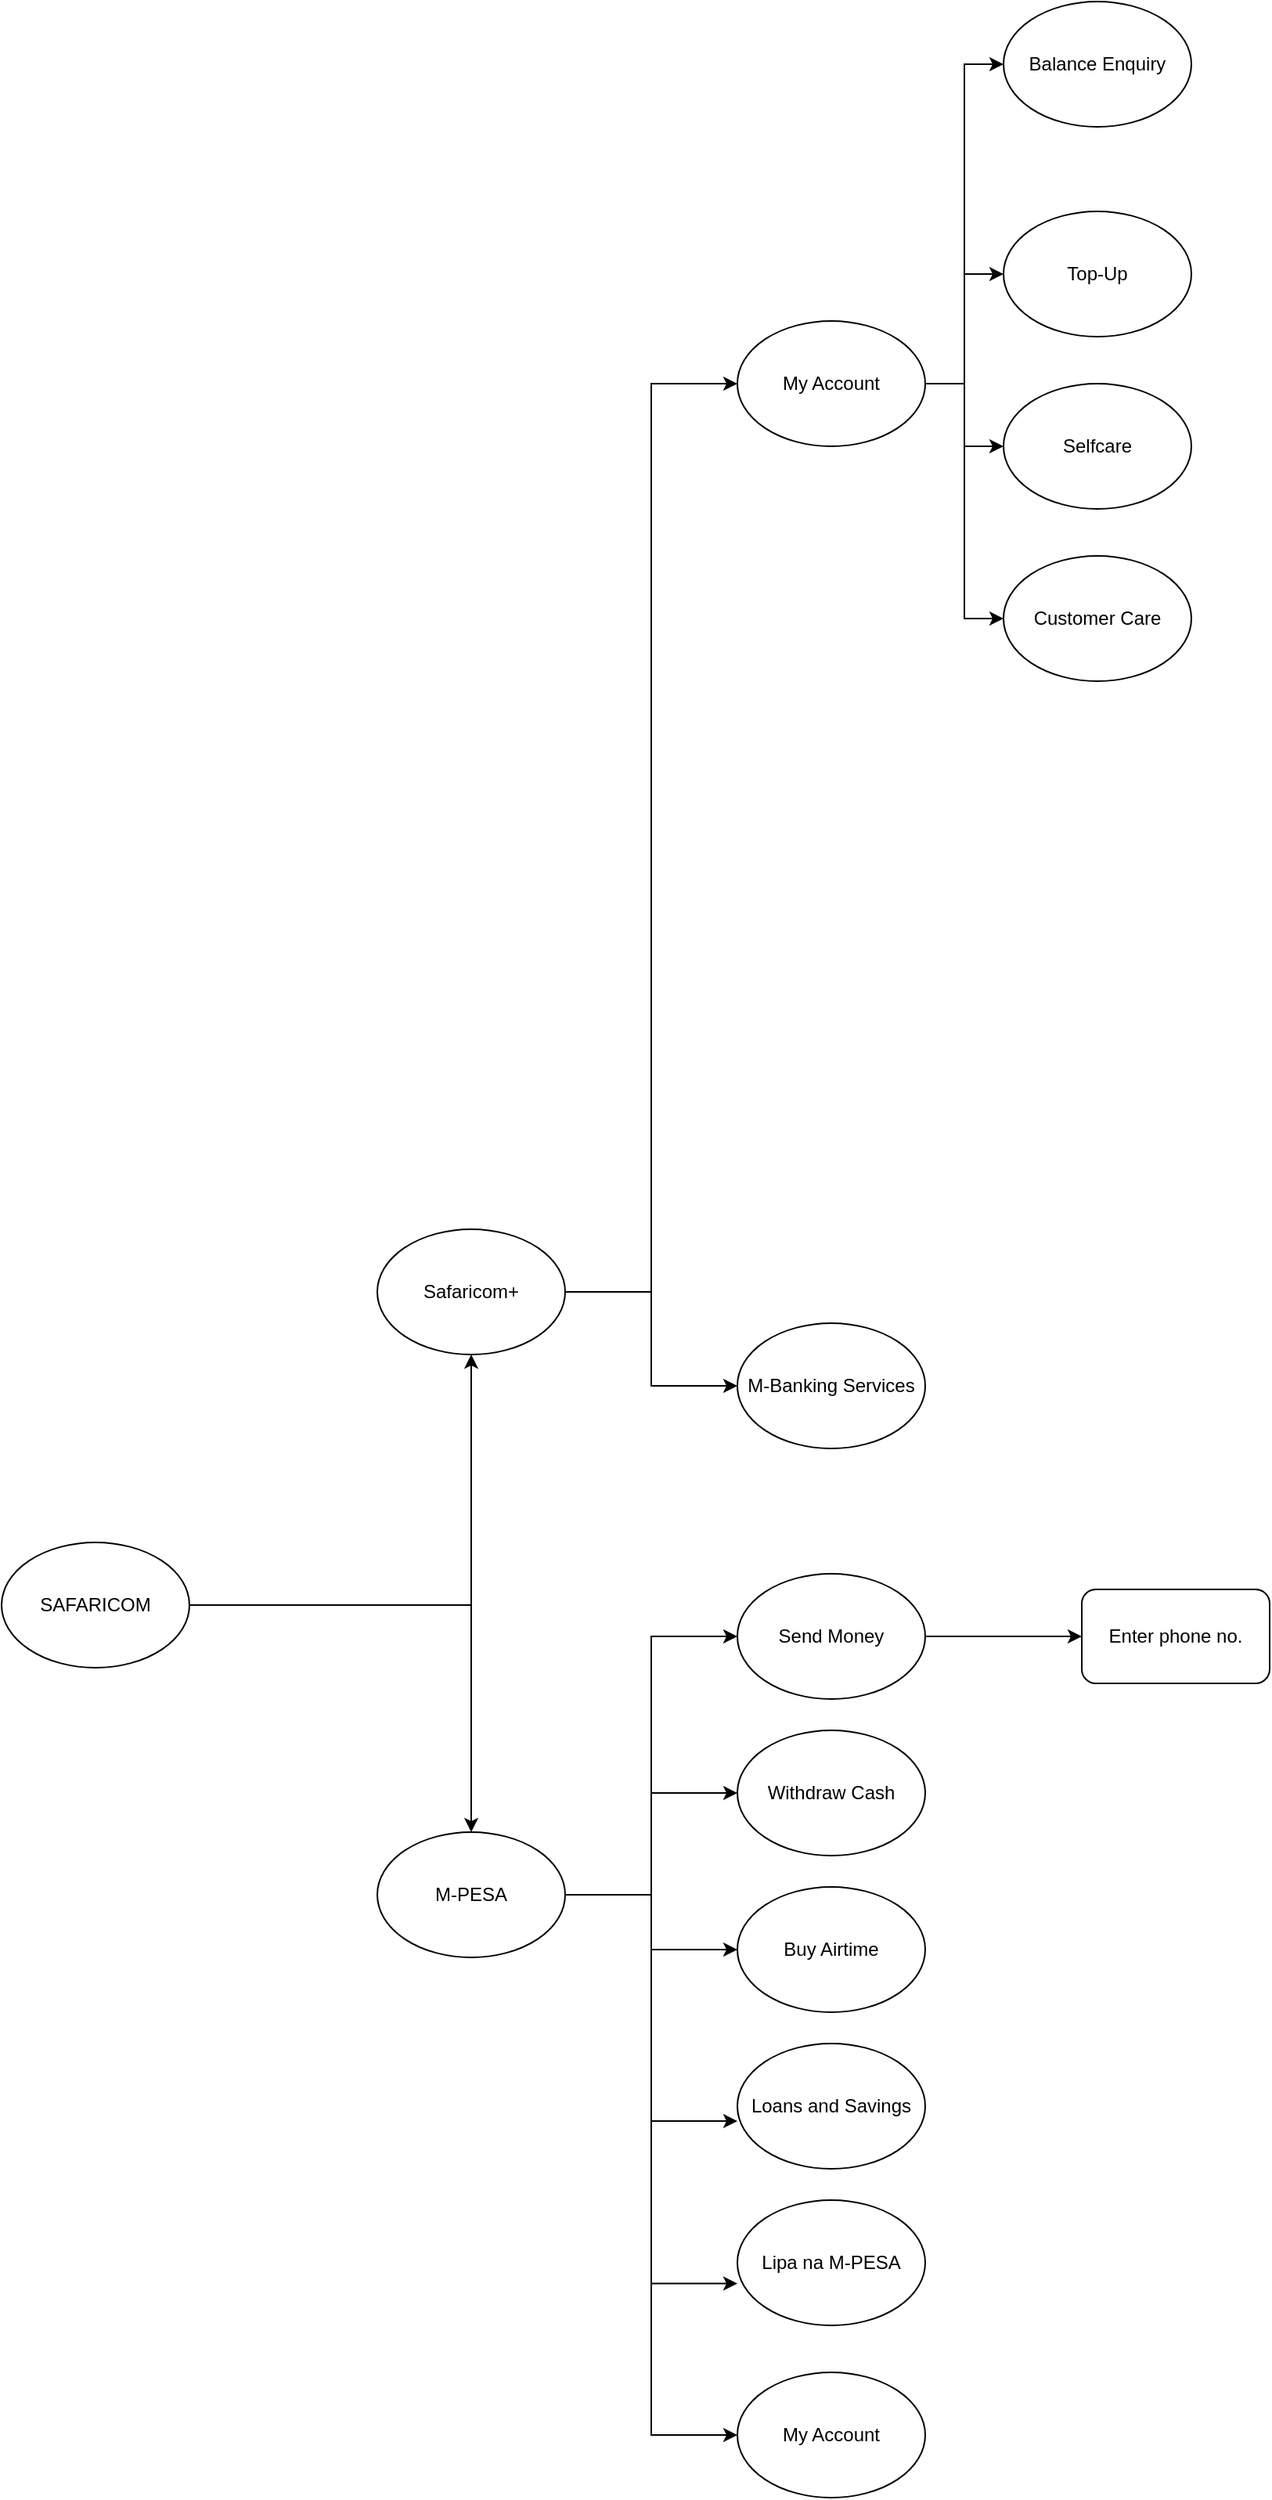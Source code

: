 <mxfile version="24.0.1" type="github">
  <diagram name="Page-1" id="9XUsnjwGaCakIusq-Zvh">
    <mxGraphModel dx="1120" dy="1603" grid="1" gridSize="10" guides="1" tooltips="1" connect="1" arrows="1" fold="1" page="1" pageScale="1" pageWidth="827" pageHeight="1169" math="0" shadow="0">
      <root>
        <mxCell id="0" />
        <mxCell id="1" parent="0" />
        <mxCell id="iLV1xjN56b3U8wXnX9Ma-6" style="edgeStyle=orthogonalEdgeStyle;rounded=0;orthogonalLoop=1;jettySize=auto;html=1;entryX=0.5;entryY=1;entryDx=0;entryDy=0;" parent="1" source="iLV1xjN56b3U8wXnX9Ma-1" target="iLV1xjN56b3U8wXnX9Ma-3" edge="1">
          <mxGeometry relative="1" as="geometry" />
        </mxCell>
        <mxCell id="iLV1xjN56b3U8wXnX9Ma-7" style="edgeStyle=orthogonalEdgeStyle;rounded=0;orthogonalLoop=1;jettySize=auto;html=1;exitX=1;exitY=0.5;exitDx=0;exitDy=0;" parent="1" source="iLV1xjN56b3U8wXnX9Ma-1" target="iLV1xjN56b3U8wXnX9Ma-2" edge="1">
          <mxGeometry relative="1" as="geometry" />
        </mxCell>
        <mxCell id="iLV1xjN56b3U8wXnX9Ma-1" value="SAFARICOM" style="ellipse;whiteSpace=wrap;html=1;" parent="1" vertex="1">
          <mxGeometry x="110" y="320" width="120" height="80" as="geometry" />
        </mxCell>
        <mxCell id="iLV1xjN56b3U8wXnX9Ma-20" style="edgeStyle=orthogonalEdgeStyle;rounded=0;orthogonalLoop=1;jettySize=auto;html=1;exitX=1;exitY=0.5;exitDx=0;exitDy=0;entryX=0;entryY=0.5;entryDx=0;entryDy=0;" parent="1" source="iLV1xjN56b3U8wXnX9Ma-2" target="iLV1xjN56b3U8wXnX9Ma-15" edge="1">
          <mxGeometry relative="1" as="geometry" />
        </mxCell>
        <mxCell id="iLV1xjN56b3U8wXnX9Ma-21" style="edgeStyle=orthogonalEdgeStyle;rounded=0;orthogonalLoop=1;jettySize=auto;html=1;exitX=1;exitY=0.5;exitDx=0;exitDy=0;entryX=0;entryY=0.5;entryDx=0;entryDy=0;" parent="1" source="iLV1xjN56b3U8wXnX9Ma-2" target="iLV1xjN56b3U8wXnX9Ma-9" edge="1">
          <mxGeometry relative="1" as="geometry" />
        </mxCell>
        <mxCell id="iLV1xjN56b3U8wXnX9Ma-22" style="edgeStyle=orthogonalEdgeStyle;rounded=0;orthogonalLoop=1;jettySize=auto;html=1;exitX=1;exitY=0.5;exitDx=0;exitDy=0;" parent="1" source="iLV1xjN56b3U8wXnX9Ma-2" target="iLV1xjN56b3U8wXnX9Ma-13" edge="1">
          <mxGeometry relative="1" as="geometry" />
        </mxCell>
        <mxCell id="iLV1xjN56b3U8wXnX9Ma-26" style="edgeStyle=orthogonalEdgeStyle;rounded=0;orthogonalLoop=1;jettySize=auto;html=1;exitX=1;exitY=0.5;exitDx=0;exitDy=0;entryX=0;entryY=0.5;entryDx=0;entryDy=0;" parent="1" source="iLV1xjN56b3U8wXnX9Ma-2" target="iLV1xjN56b3U8wXnX9Ma-16" edge="1">
          <mxGeometry relative="1" as="geometry" />
        </mxCell>
        <mxCell id="iLV1xjN56b3U8wXnX9Ma-2" value="M-PESA" style="ellipse;whiteSpace=wrap;html=1;" parent="1" vertex="1">
          <mxGeometry x="350" y="505" width="120" height="80" as="geometry" />
        </mxCell>
        <mxCell id="iLV1xjN56b3U8wXnX9Ma-18" style="edgeStyle=orthogonalEdgeStyle;rounded=0;orthogonalLoop=1;jettySize=auto;html=1;exitX=1;exitY=0.5;exitDx=0;exitDy=0;entryX=0;entryY=0.5;entryDx=0;entryDy=0;" parent="1" source="iLV1xjN56b3U8wXnX9Ma-3" target="iLV1xjN56b3U8wXnX9Ma-11" edge="1">
          <mxGeometry relative="1" as="geometry" />
        </mxCell>
        <mxCell id="iLV1xjN56b3U8wXnX9Ma-19" style="edgeStyle=orthogonalEdgeStyle;rounded=0;orthogonalLoop=1;jettySize=auto;html=1;exitX=1;exitY=0.5;exitDx=0;exitDy=0;entryX=0;entryY=0.5;entryDx=0;entryDy=0;" parent="1" source="iLV1xjN56b3U8wXnX9Ma-3" target="iLV1xjN56b3U8wXnX9Ma-8" edge="1">
          <mxGeometry relative="1" as="geometry" />
        </mxCell>
        <mxCell id="iLV1xjN56b3U8wXnX9Ma-3" value="Safaricom+" style="ellipse;whiteSpace=wrap;html=1;" parent="1" vertex="1">
          <mxGeometry x="350" y="120" width="120" height="80" as="geometry" />
        </mxCell>
        <mxCell id="jO9whwv2kClf-yqsnF8u-5" style="edgeStyle=orthogonalEdgeStyle;rounded=0;orthogonalLoop=1;jettySize=auto;html=1;exitX=1;exitY=0.5;exitDx=0;exitDy=0;" parent="1" source="iLV1xjN56b3U8wXnX9Ma-8" target="jO9whwv2kClf-yqsnF8u-4" edge="1">
          <mxGeometry relative="1" as="geometry" />
        </mxCell>
        <mxCell id="jO9whwv2kClf-yqsnF8u-6" style="edgeStyle=orthogonalEdgeStyle;rounded=0;orthogonalLoop=1;jettySize=auto;html=1;exitX=1;exitY=0.5;exitDx=0;exitDy=0;entryX=0;entryY=0.5;entryDx=0;entryDy=0;" parent="1" source="iLV1xjN56b3U8wXnX9Ma-8" target="jO9whwv2kClf-yqsnF8u-2" edge="1">
          <mxGeometry relative="1" as="geometry" />
        </mxCell>
        <mxCell id="jO9whwv2kClf-yqsnF8u-7" style="edgeStyle=orthogonalEdgeStyle;rounded=0;orthogonalLoop=1;jettySize=auto;html=1;exitX=1;exitY=0.5;exitDx=0;exitDy=0;entryX=0;entryY=0.5;entryDx=0;entryDy=0;" parent="1" source="iLV1xjN56b3U8wXnX9Ma-8" target="jO9whwv2kClf-yqsnF8u-3" edge="1">
          <mxGeometry relative="1" as="geometry" />
        </mxCell>
        <mxCell id="jO9whwv2kClf-yqsnF8u-8" style="edgeStyle=orthogonalEdgeStyle;rounded=0;orthogonalLoop=1;jettySize=auto;html=1;exitX=1;exitY=0.5;exitDx=0;exitDy=0;entryX=0;entryY=0.5;entryDx=0;entryDy=0;" parent="1" source="iLV1xjN56b3U8wXnX9Ma-8" target="jO9whwv2kClf-yqsnF8u-1" edge="1">
          <mxGeometry relative="1" as="geometry" />
        </mxCell>
        <mxCell id="iLV1xjN56b3U8wXnX9Ma-8" value="My Account" style="ellipse;whiteSpace=wrap;html=1;" parent="1" vertex="1">
          <mxGeometry x="580" y="-460" width="120" height="80" as="geometry" />
        </mxCell>
        <mxCell id="iLV1xjN56b3U8wXnX9Ma-9" value="Withdraw Cash" style="ellipse;whiteSpace=wrap;html=1;" parent="1" vertex="1">
          <mxGeometry x="580" y="440" width="120" height="80" as="geometry" />
        </mxCell>
        <mxCell id="iLV1xjN56b3U8wXnX9Ma-10" value="Lipa na M-PESA" style="ellipse;whiteSpace=wrap;html=1;" parent="1" vertex="1">
          <mxGeometry x="580" y="740" width="120" height="80" as="geometry" />
        </mxCell>
        <mxCell id="iLV1xjN56b3U8wXnX9Ma-11" value="M-Banking Services" style="ellipse;whiteSpace=wrap;html=1;" parent="1" vertex="1">
          <mxGeometry x="580" y="180" width="120" height="80" as="geometry" />
        </mxCell>
        <mxCell id="iLV1xjN56b3U8wXnX9Ma-13" value="Buy Airtime" style="ellipse;whiteSpace=wrap;html=1;" parent="1" vertex="1">
          <mxGeometry x="580" y="540" width="120" height="80" as="geometry" />
        </mxCell>
        <mxCell id="iLV1xjN56b3U8wXnX9Ma-14" value="Loans and Savings" style="ellipse;whiteSpace=wrap;html=1;" parent="1" vertex="1">
          <mxGeometry x="580" y="640" width="120" height="80" as="geometry" />
        </mxCell>
        <mxCell id="RPdVKIkfysECeG3BsUjT-2" style="edgeStyle=orthogonalEdgeStyle;rounded=0;orthogonalLoop=1;jettySize=auto;html=1;exitX=1;exitY=0.5;exitDx=0;exitDy=0;entryX=0;entryY=0.5;entryDx=0;entryDy=0;" edge="1" parent="1" source="iLV1xjN56b3U8wXnX9Ma-15" target="RPdVKIkfysECeG3BsUjT-1">
          <mxGeometry relative="1" as="geometry" />
        </mxCell>
        <mxCell id="iLV1xjN56b3U8wXnX9Ma-15" value="Send Money" style="ellipse;whiteSpace=wrap;html=1;" parent="1" vertex="1">
          <mxGeometry x="580" y="340" width="120" height="80" as="geometry" />
        </mxCell>
        <mxCell id="iLV1xjN56b3U8wXnX9Ma-16" value="My Account" style="ellipse;whiteSpace=wrap;html=1;" parent="1" vertex="1">
          <mxGeometry x="580" y="850" width="120" height="80" as="geometry" />
        </mxCell>
        <mxCell id="iLV1xjN56b3U8wXnX9Ma-23" style="edgeStyle=orthogonalEdgeStyle;rounded=0;orthogonalLoop=1;jettySize=auto;html=1;exitX=1;exitY=0.5;exitDx=0;exitDy=0;entryX=0;entryY=0.619;entryDx=0;entryDy=0;entryPerimeter=0;" parent="1" source="iLV1xjN56b3U8wXnX9Ma-2" target="iLV1xjN56b3U8wXnX9Ma-14" edge="1">
          <mxGeometry relative="1" as="geometry" />
        </mxCell>
        <mxCell id="iLV1xjN56b3U8wXnX9Ma-24" style="edgeStyle=orthogonalEdgeStyle;rounded=0;orthogonalLoop=1;jettySize=auto;html=1;exitX=1;exitY=0.5;exitDx=0;exitDy=0;entryX=0;entryY=0.666;entryDx=0;entryDy=0;entryPerimeter=0;" parent="1" source="iLV1xjN56b3U8wXnX9Ma-2" target="iLV1xjN56b3U8wXnX9Ma-10" edge="1">
          <mxGeometry relative="1" as="geometry" />
        </mxCell>
        <mxCell id="jO9whwv2kClf-yqsnF8u-1" value="Balance Enquiry" style="ellipse;whiteSpace=wrap;html=1;" parent="1" vertex="1">
          <mxGeometry x="750" y="-664" width="120" height="80" as="geometry" />
        </mxCell>
        <mxCell id="jO9whwv2kClf-yqsnF8u-2" value="Top-Up" style="ellipse;whiteSpace=wrap;html=1;" parent="1" vertex="1">
          <mxGeometry x="750" y="-530" width="120" height="80" as="geometry" />
        </mxCell>
        <mxCell id="jO9whwv2kClf-yqsnF8u-3" value="Customer Care" style="ellipse;whiteSpace=wrap;html=1;" parent="1" vertex="1">
          <mxGeometry x="750" y="-310" width="120" height="80" as="geometry" />
        </mxCell>
        <mxCell id="jO9whwv2kClf-yqsnF8u-4" value="Selfcare" style="ellipse;whiteSpace=wrap;html=1;" parent="1" vertex="1">
          <mxGeometry x="750" y="-420" width="120" height="80" as="geometry" />
        </mxCell>
        <mxCell id="RPdVKIkfysECeG3BsUjT-1" value="Enter phone no." style="rounded=1;whiteSpace=wrap;html=1;" vertex="1" parent="1">
          <mxGeometry x="800" y="350" width="120" height="60" as="geometry" />
        </mxCell>
      </root>
    </mxGraphModel>
  </diagram>
</mxfile>
